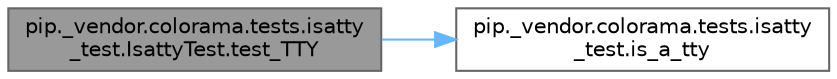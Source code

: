 digraph "pip._vendor.colorama.tests.isatty_test.IsattyTest.test_TTY"
{
 // LATEX_PDF_SIZE
  bgcolor="transparent";
  edge [fontname=Helvetica,fontsize=10,labelfontname=Helvetica,labelfontsize=10];
  node [fontname=Helvetica,fontsize=10,shape=box,height=0.2,width=0.4];
  rankdir="LR";
  Node1 [id="Node000001",label="pip._vendor.colorama.tests.isatty\l_test.IsattyTest.test_TTY",height=0.2,width=0.4,color="gray40", fillcolor="grey60", style="filled", fontcolor="black",tooltip=" "];
  Node1 -> Node2 [id="edge1_Node000001_Node000002",color="steelblue1",style="solid",tooltip=" "];
  Node2 [id="Node000002",label="pip._vendor.colorama.tests.isatty\l_test.is_a_tty",height=0.2,width=0.4,color="grey40", fillcolor="white", style="filled",URL="$namespacepip_1_1__vendor_1_1colorama_1_1tests_1_1isatty__test.html#a66c28f1c94675f33267ea68f5ffe53d7",tooltip=" "];
}
